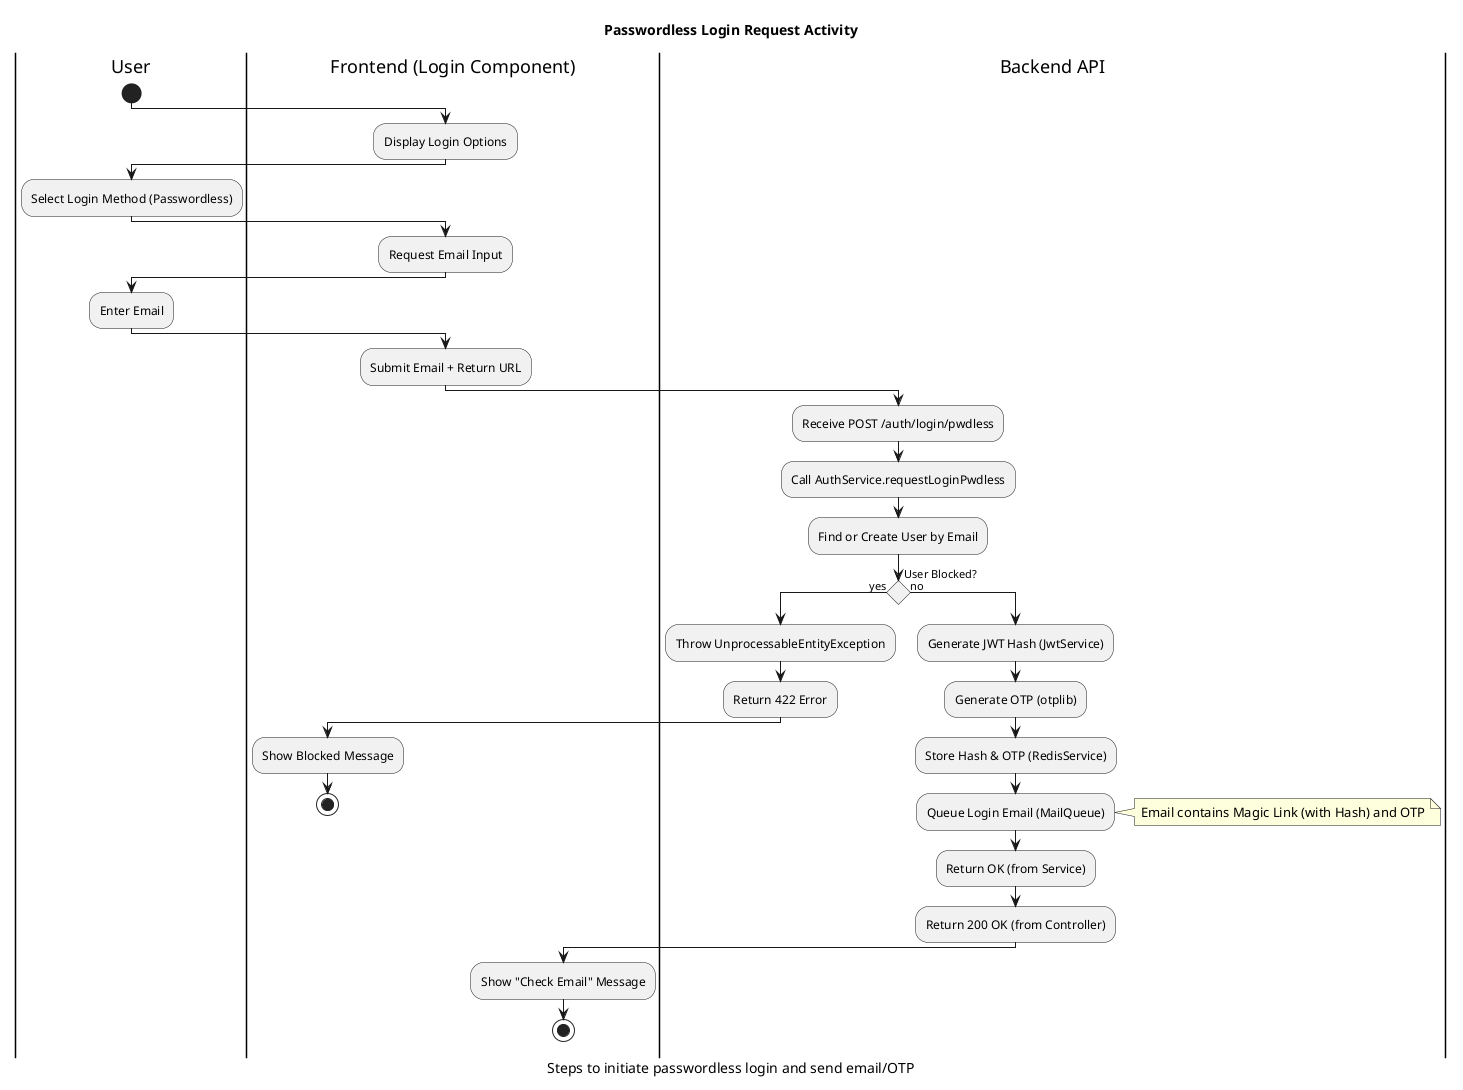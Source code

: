 @startuml Auth Passwordless Request Activity Diagram

skinparam ConditionStyle diamond

title Passwordless Login Request Activity
caption Steps to initiate passwordless login and send email/OTP

|User|
start

|Frontend (Login Component)|
:Display Login Options;

|User|
:Select Login Method (Passwordless);

|Frontend (Login Component)|
:Request Email Input;
|User|
:Enter Email;
|Frontend (Login Component)|
:Submit Email + Return URL;

|Backend API|
:Receive POST /auth/login/pwdless;
:Call AuthService.requestLoginPwdless;
:Find or Create User by Email;
if (User Blocked?) then (yes)
    :Throw UnprocessableEntityException;
    :Return 422 Error;
    |Frontend (Login Component)|
    :Show Blocked Message;
    stop
else (no)
    |Backend API|
    :Generate JWT Hash (JwtService);
    :Generate OTP (otplib);
    :Store Hash & OTP (RedisService);
    :Queue Login Email (MailQueue);
    note right: Email contains Magic Link (with Hash) and OTP
    :Return OK (from Service);
    :Return 200 OK (from Controller);
    |Frontend (Login Component)|
    :Show "Check Email" Message;
    stop
endif

@enduml
